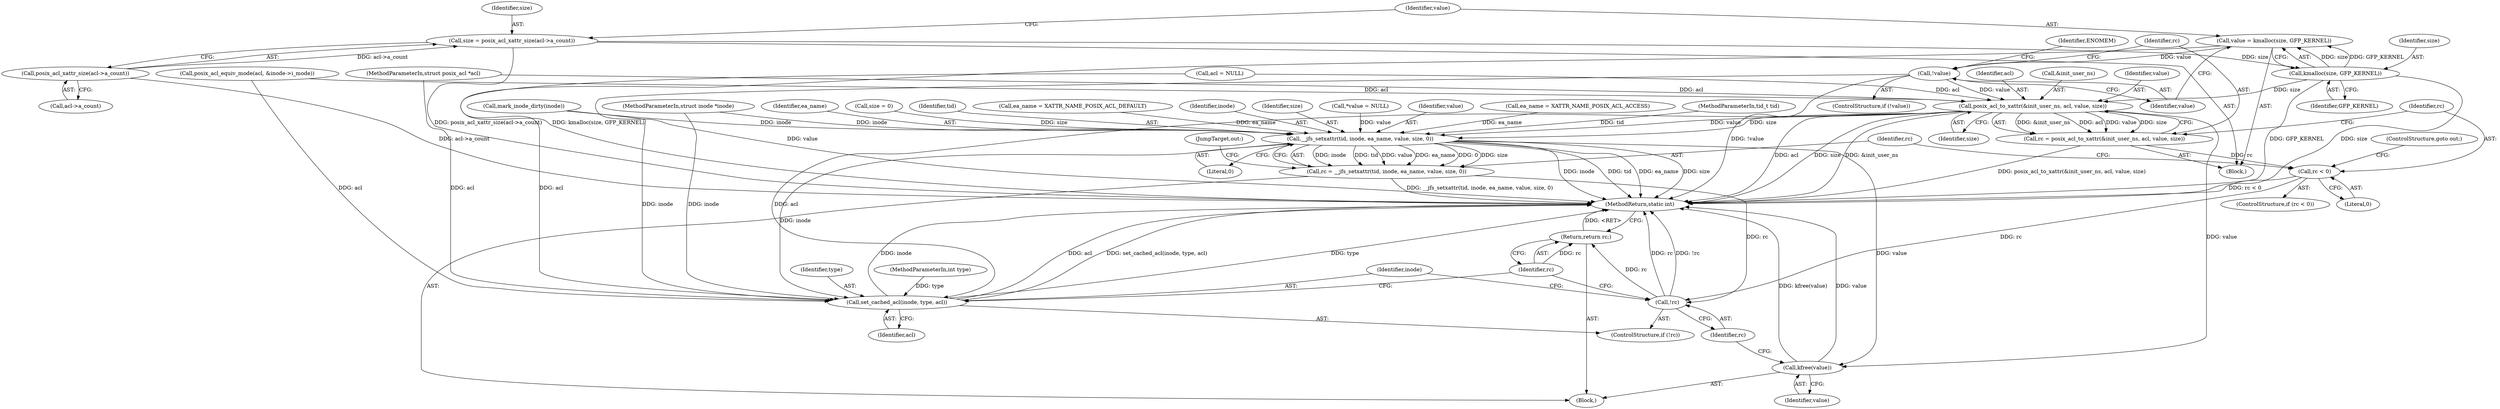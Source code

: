 digraph "0_linux_073931017b49d9458aa351605b43a7e34598caef_8@API" {
"1000173" [label="(Call,value = kmalloc(size, GFP_KERNEL))"];
"1000175" [label="(Call,kmalloc(size, GFP_KERNEL))"];
"1000167" [label="(Call,size = posix_acl_xattr_size(acl->a_count))"];
"1000169" [label="(Call,posix_acl_xattr_size(acl->a_count))"];
"1000179" [label="(Call,!value)"];
"1000186" [label="(Call,posix_acl_to_xattr(&init_user_ns, acl, value, size))"];
"1000184" [label="(Call,rc = posix_acl_to_xattr(&init_user_ns, acl, value, size))"];
"1000193" [label="(Call,rc < 0)"];
"1000210" [label="(Call,!rc)"];
"1000216" [label="(Return,return rc;)"];
"1000199" [label="(Call,__jfs_setxattr(tid, inode, ea_name, value, size, 0))"];
"1000197" [label="(Call,rc = __jfs_setxattr(tid, inode, ea_name, value, size, 0))"];
"1000207" [label="(Call,kfree(value))"];
"1000212" [label="(Call,set_cached_acl(inode, type, acl))"];
"1000211" [label="(Identifier,rc)"];
"1000189" [label="(Identifier,acl)"];
"1000105" [label="(Block,)"];
"1000178" [label="(ControlStructure,if (!value))"];
"1000104" [label="(MethodParameterIn,struct posix_acl *acl)"];
"1000195" [label="(Literal,0)"];
"1000202" [label="(Identifier,ea_name)"];
"1000216" [label="(Return,return rc;)"];
"1000207" [label="(Call,kfree(value))"];
"1000198" [label="(Identifier,rc)"];
"1000191" [label="(Identifier,size)"];
"1000186" [label="(Call,posix_acl_to_xattr(&init_user_ns, acl, value, size))"];
"1000197" [label="(Call,rc = __jfs_setxattr(tid, inode, ea_name, value, size, 0))"];
"1000200" [label="(Identifier,tid)"];
"1000169" [label="(Call,posix_acl_xattr_size(acl->a_count))"];
"1000128" [label="(Call,posix_acl_equiv_mode(acl, &inode->i_mode))"];
"1000170" [label="(Call,acl->a_count)"];
"1000166" [label="(Block,)"];
"1000209" [label="(ControlStructure,if (!rc))"];
"1000156" [label="(Call,ea_name = XATTR_NAME_POSIX_ACL_DEFAULT)"];
"1000180" [label="(Identifier,value)"];
"1000187" [label="(Call,&init_user_ns)"];
"1000212" [label="(Call,set_cached_acl(inode, type, acl))"];
"1000196" [label="(ControlStructure,goto out;)"];
"1000201" [label="(Identifier,inode)"];
"1000174" [label="(Identifier,value)"];
"1000204" [label="(Identifier,size)"];
"1000113" [label="(Call,*value = NULL)"];
"1000192" [label="(ControlStructure,if (rc < 0))"];
"1000206" [label="(JumpTarget,out:)"];
"1000205" [label="(Literal,0)"];
"1000218" [label="(MethodReturn,static int)"];
"1000208" [label="(Identifier,value)"];
"1000194" [label="(Identifier,rc)"];
"1000184" [label="(Call,rc = posix_acl_to_xattr(&init_user_ns, acl, value, size))"];
"1000214" [label="(Identifier,type)"];
"1000215" [label="(Identifier,acl)"];
"1000183" [label="(Identifier,ENOMEM)"];
"1000179" [label="(Call,!value)"];
"1000173" [label="(Call,value = kmalloc(size, GFP_KERNEL))"];
"1000167" [label="(Call,size = posix_acl_xattr_size(acl->a_count))"];
"1000203" [label="(Identifier,value)"];
"1000213" [label="(Identifier,inode)"];
"1000176" [label="(Identifier,size)"];
"1000120" [label="(Call,ea_name = XATTR_NAME_POSIX_ACL_ACCESS)"];
"1000190" [label="(Identifier,value)"];
"1000168" [label="(Identifier,size)"];
"1000185" [label="(Identifier,rc)"];
"1000210" [label="(Call,!rc)"];
"1000101" [label="(MethodParameterIn,tid_t tid)"];
"1000175" [label="(Call,kmalloc(size, GFP_KERNEL))"];
"1000102" [label="(MethodParameterIn,struct inode *inode)"];
"1000103" [label="(MethodParameterIn,int type)"];
"1000199" [label="(Call,__jfs_setxattr(tid, inode, ea_name, value, size, 0))"];
"1000109" [label="(Call,size = 0)"];
"1000193" [label="(Call,rc < 0)"];
"1000151" [label="(Call,acl = NULL)"];
"1000177" [label="(Identifier,GFP_KERNEL)"];
"1000217" [label="(Identifier,rc)"];
"1000145" [label="(Call,mark_inode_dirty(inode))"];
"1000173" -> "1000166"  [label="AST: "];
"1000173" -> "1000175"  [label="CFG: "];
"1000174" -> "1000173"  [label="AST: "];
"1000175" -> "1000173"  [label="AST: "];
"1000180" -> "1000173"  [label="CFG: "];
"1000173" -> "1000218"  [label="DDG: kmalloc(size, GFP_KERNEL)"];
"1000175" -> "1000173"  [label="DDG: size"];
"1000175" -> "1000173"  [label="DDG: GFP_KERNEL"];
"1000173" -> "1000179"  [label="DDG: value"];
"1000175" -> "1000177"  [label="CFG: "];
"1000176" -> "1000175"  [label="AST: "];
"1000177" -> "1000175"  [label="AST: "];
"1000175" -> "1000218"  [label="DDG: size"];
"1000175" -> "1000218"  [label="DDG: GFP_KERNEL"];
"1000167" -> "1000175"  [label="DDG: size"];
"1000175" -> "1000186"  [label="DDG: size"];
"1000167" -> "1000166"  [label="AST: "];
"1000167" -> "1000169"  [label="CFG: "];
"1000168" -> "1000167"  [label="AST: "];
"1000169" -> "1000167"  [label="AST: "];
"1000174" -> "1000167"  [label="CFG: "];
"1000167" -> "1000218"  [label="DDG: posix_acl_xattr_size(acl->a_count)"];
"1000169" -> "1000167"  [label="DDG: acl->a_count"];
"1000169" -> "1000170"  [label="CFG: "];
"1000170" -> "1000169"  [label="AST: "];
"1000169" -> "1000218"  [label="DDG: acl->a_count"];
"1000179" -> "1000178"  [label="AST: "];
"1000179" -> "1000180"  [label="CFG: "];
"1000180" -> "1000179"  [label="AST: "];
"1000183" -> "1000179"  [label="CFG: "];
"1000185" -> "1000179"  [label="CFG: "];
"1000179" -> "1000218"  [label="DDG: !value"];
"1000179" -> "1000218"  [label="DDG: value"];
"1000179" -> "1000186"  [label="DDG: value"];
"1000186" -> "1000184"  [label="AST: "];
"1000186" -> "1000191"  [label="CFG: "];
"1000187" -> "1000186"  [label="AST: "];
"1000189" -> "1000186"  [label="AST: "];
"1000190" -> "1000186"  [label="AST: "];
"1000191" -> "1000186"  [label="AST: "];
"1000184" -> "1000186"  [label="CFG: "];
"1000186" -> "1000218"  [label="DDG: &init_user_ns"];
"1000186" -> "1000218"  [label="DDG: acl"];
"1000186" -> "1000218"  [label="DDG: size"];
"1000186" -> "1000184"  [label="DDG: &init_user_ns"];
"1000186" -> "1000184"  [label="DDG: acl"];
"1000186" -> "1000184"  [label="DDG: value"];
"1000186" -> "1000184"  [label="DDG: size"];
"1000151" -> "1000186"  [label="DDG: acl"];
"1000128" -> "1000186"  [label="DDG: acl"];
"1000104" -> "1000186"  [label="DDG: acl"];
"1000186" -> "1000199"  [label="DDG: value"];
"1000186" -> "1000199"  [label="DDG: size"];
"1000186" -> "1000207"  [label="DDG: value"];
"1000186" -> "1000212"  [label="DDG: acl"];
"1000184" -> "1000166"  [label="AST: "];
"1000185" -> "1000184"  [label="AST: "];
"1000194" -> "1000184"  [label="CFG: "];
"1000184" -> "1000218"  [label="DDG: posix_acl_to_xattr(&init_user_ns, acl, value, size)"];
"1000184" -> "1000193"  [label="DDG: rc"];
"1000193" -> "1000192"  [label="AST: "];
"1000193" -> "1000195"  [label="CFG: "];
"1000194" -> "1000193"  [label="AST: "];
"1000195" -> "1000193"  [label="AST: "];
"1000196" -> "1000193"  [label="CFG: "];
"1000198" -> "1000193"  [label="CFG: "];
"1000193" -> "1000218"  [label="DDG: rc < 0"];
"1000193" -> "1000210"  [label="DDG: rc"];
"1000210" -> "1000209"  [label="AST: "];
"1000210" -> "1000211"  [label="CFG: "];
"1000211" -> "1000210"  [label="AST: "];
"1000213" -> "1000210"  [label="CFG: "];
"1000217" -> "1000210"  [label="CFG: "];
"1000210" -> "1000218"  [label="DDG: !rc"];
"1000210" -> "1000218"  [label="DDG: rc"];
"1000197" -> "1000210"  [label="DDG: rc"];
"1000210" -> "1000216"  [label="DDG: rc"];
"1000216" -> "1000105"  [label="AST: "];
"1000216" -> "1000217"  [label="CFG: "];
"1000217" -> "1000216"  [label="AST: "];
"1000218" -> "1000216"  [label="CFG: "];
"1000216" -> "1000218"  [label="DDG: <RET>"];
"1000217" -> "1000216"  [label="DDG: rc"];
"1000199" -> "1000197"  [label="AST: "];
"1000199" -> "1000205"  [label="CFG: "];
"1000200" -> "1000199"  [label="AST: "];
"1000201" -> "1000199"  [label="AST: "];
"1000202" -> "1000199"  [label="AST: "];
"1000203" -> "1000199"  [label="AST: "];
"1000204" -> "1000199"  [label="AST: "];
"1000205" -> "1000199"  [label="AST: "];
"1000197" -> "1000199"  [label="CFG: "];
"1000199" -> "1000218"  [label="DDG: inode"];
"1000199" -> "1000218"  [label="DDG: tid"];
"1000199" -> "1000218"  [label="DDG: ea_name"];
"1000199" -> "1000218"  [label="DDG: size"];
"1000199" -> "1000197"  [label="DDG: inode"];
"1000199" -> "1000197"  [label="DDG: tid"];
"1000199" -> "1000197"  [label="DDG: value"];
"1000199" -> "1000197"  [label="DDG: ea_name"];
"1000199" -> "1000197"  [label="DDG: 0"];
"1000199" -> "1000197"  [label="DDG: size"];
"1000101" -> "1000199"  [label="DDG: tid"];
"1000145" -> "1000199"  [label="DDG: inode"];
"1000102" -> "1000199"  [label="DDG: inode"];
"1000156" -> "1000199"  [label="DDG: ea_name"];
"1000120" -> "1000199"  [label="DDG: ea_name"];
"1000113" -> "1000199"  [label="DDG: value"];
"1000109" -> "1000199"  [label="DDG: size"];
"1000199" -> "1000207"  [label="DDG: value"];
"1000199" -> "1000212"  [label="DDG: inode"];
"1000197" -> "1000105"  [label="AST: "];
"1000198" -> "1000197"  [label="AST: "];
"1000206" -> "1000197"  [label="CFG: "];
"1000197" -> "1000218"  [label="DDG: __jfs_setxattr(tid, inode, ea_name, value, size, 0)"];
"1000207" -> "1000105"  [label="AST: "];
"1000207" -> "1000208"  [label="CFG: "];
"1000208" -> "1000207"  [label="AST: "];
"1000211" -> "1000207"  [label="CFG: "];
"1000207" -> "1000218"  [label="DDG: value"];
"1000207" -> "1000218"  [label="DDG: kfree(value)"];
"1000212" -> "1000209"  [label="AST: "];
"1000212" -> "1000215"  [label="CFG: "];
"1000213" -> "1000212"  [label="AST: "];
"1000214" -> "1000212"  [label="AST: "];
"1000215" -> "1000212"  [label="AST: "];
"1000217" -> "1000212"  [label="CFG: "];
"1000212" -> "1000218"  [label="DDG: set_cached_acl(inode, type, acl)"];
"1000212" -> "1000218"  [label="DDG: type"];
"1000212" -> "1000218"  [label="DDG: inode"];
"1000212" -> "1000218"  [label="DDG: acl"];
"1000145" -> "1000212"  [label="DDG: inode"];
"1000102" -> "1000212"  [label="DDG: inode"];
"1000103" -> "1000212"  [label="DDG: type"];
"1000151" -> "1000212"  [label="DDG: acl"];
"1000128" -> "1000212"  [label="DDG: acl"];
"1000104" -> "1000212"  [label="DDG: acl"];
}

